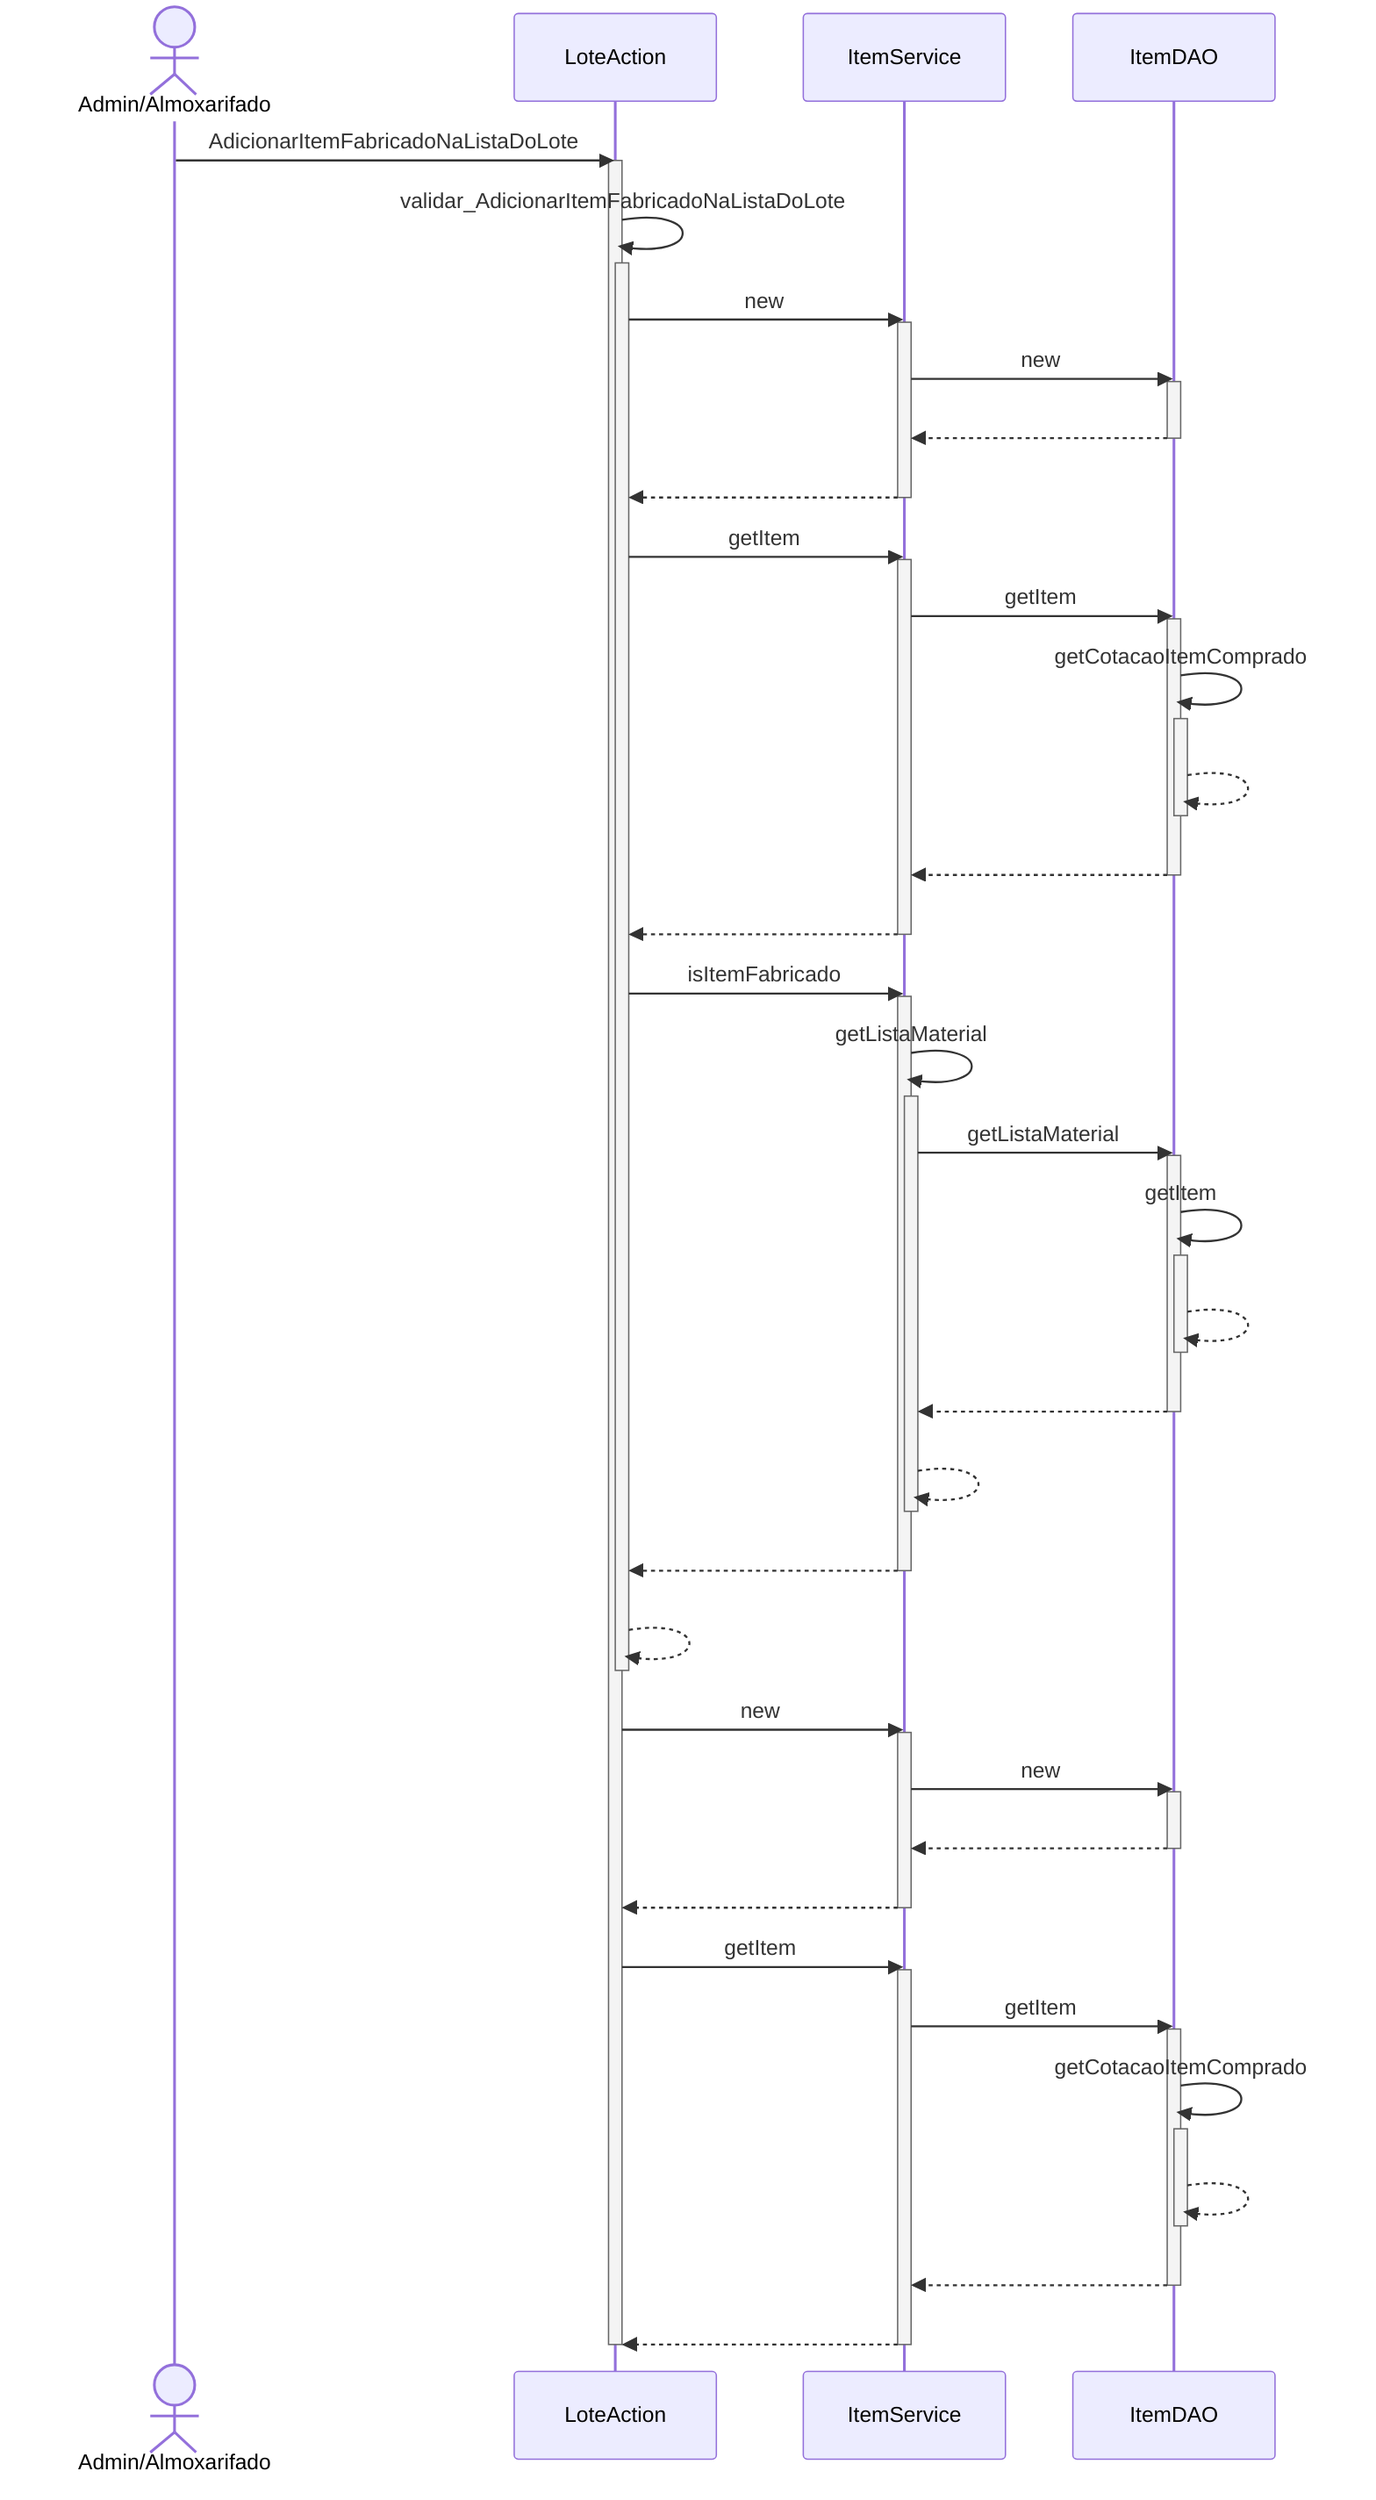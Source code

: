 sequenceDiagram
actor AA as Admin/Almoxarifado
AA ->> LoteAction : AdicionarItemFabricadoNaListaDoLote
activate LoteAction
LoteAction ->> LoteAction : validar_AdicionarItemFabricadoNaListaDoLote
activate LoteAction
LoteAction ->> ItemService : new
activate ItemService
ItemService ->> ItemDAO : new
activate ItemDAO
ItemDAO -->> ItemService : #32; 
deactivate ItemDAO
ItemService -->> LoteAction : #32; 
deactivate ItemService
LoteAction ->> ItemService : getItem
activate ItemService
ItemService ->> ItemDAO : getItem
activate ItemDAO
ItemDAO ->> ItemDAO : getCotacaoItemComprado
activate ItemDAO
ItemDAO -->> ItemDAO : #32; 
deactivate ItemDAO
ItemDAO -->> ItemService : #32; 
deactivate ItemDAO
ItemService -->> LoteAction : #32; 
deactivate ItemService
LoteAction ->> ItemService : isItemFabricado
activate ItemService
ItemService ->> ItemService : getListaMaterial
activate ItemService
ItemService ->> ItemDAO : getListaMaterial
activate ItemDAO
ItemDAO ->> ItemDAO : getItem
activate ItemDAO
ItemDAO -->> ItemDAO : #32; 
deactivate ItemDAO
ItemDAO -->> ItemService : #32; 
deactivate ItemDAO
ItemService -->> ItemService : #32; 
deactivate ItemService
ItemService -->> LoteAction : #32; 
deactivate ItemService
LoteAction -->> LoteAction : #32; 
deactivate LoteAction
LoteAction ->> ItemService : new
activate ItemService
ItemService ->> ItemDAO : new
activate ItemDAO
ItemDAO -->> ItemService : #32; 
deactivate ItemDAO
ItemService -->> LoteAction : #32; 
deactivate ItemService
LoteAction ->> ItemService : getItem
activate ItemService
ItemService ->> ItemDAO : getItem
activate ItemDAO
ItemDAO ->> ItemDAO : getCotacaoItemComprado
activate ItemDAO
ItemDAO -->> ItemDAO : #32; 
deactivate ItemDAO
ItemDAO -->> ItemService : #32; 
deactivate ItemDAO
ItemService -->> LoteAction : #32; 
deactivate ItemService
deactivate LoteAction